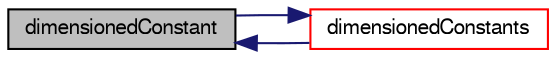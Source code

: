 digraph "dimensionedConstant"
{
  bgcolor="transparent";
  edge [fontname="FreeSans",fontsize="10",labelfontname="FreeSans",labelfontsize="10"];
  node [fontname="FreeSans",fontsize="10",shape=record];
  rankdir="LR";
  Node74482 [label="dimensionedConstant",height=0.2,width=0.4,color="black", fillcolor="grey75", style="filled", fontcolor="black"];
  Node74482 -> Node74483 [dir="back",color="midnightblue",fontsize="10",style="solid",fontname="FreeSans"];
  Node74483 [label="dimensionedConstants",height=0.2,width=0.4,color="red",URL="$a21124.html#ac102b63ae781cfc594a265de42eced84"];
  Node74483 -> Node74482 [dir="back",color="midnightblue",fontsize="10",style="solid",fontname="FreeSans"];
}
